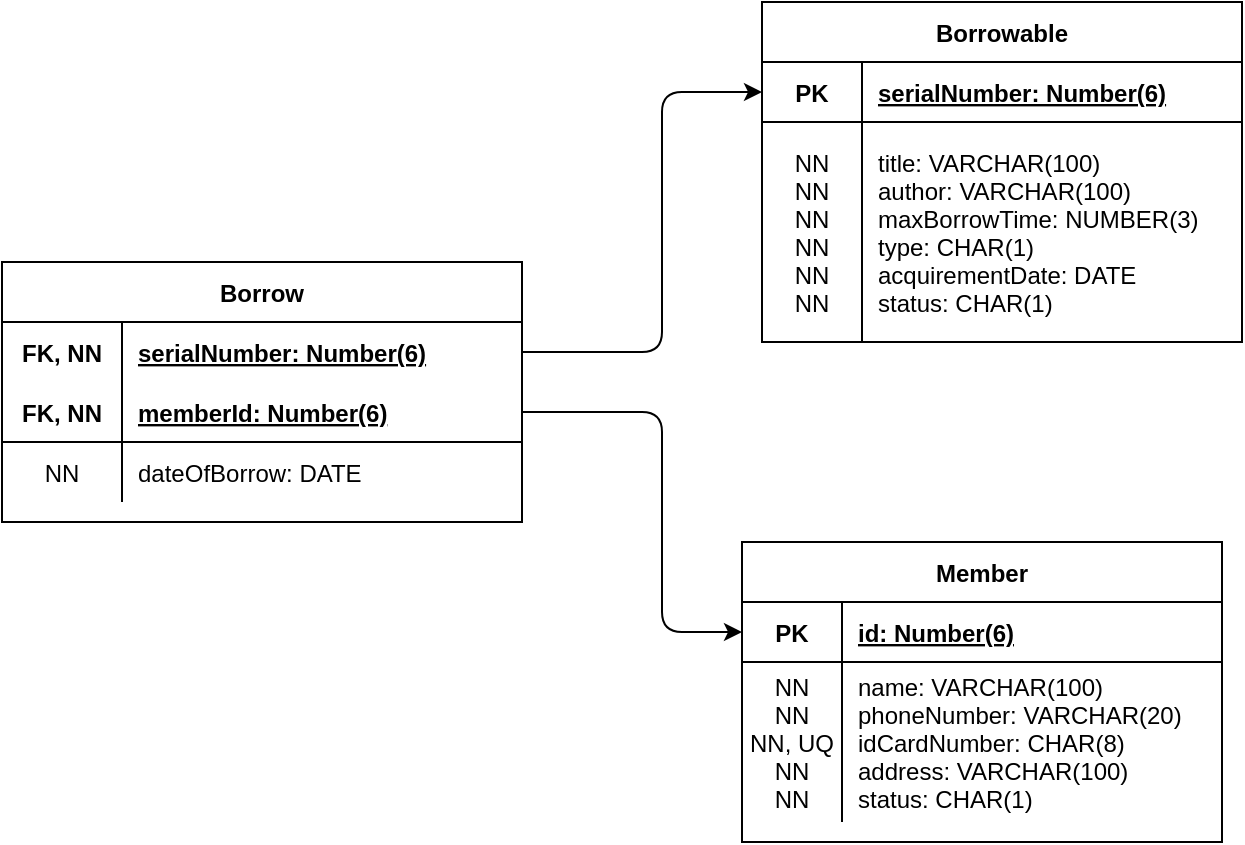 <mxfile version="14.5.1" type="device"><diagram id="2yGChh8mXjAE9LW0SFF5" name="Page-1"><mxGraphModel dx="1102" dy="816" grid="1" gridSize="10" guides="1" tooltips="1" connect="1" arrows="1" fold="1" page="1" pageScale="1" pageWidth="850" pageHeight="1100" math="0" shadow="0"><root><mxCell id="0"/><mxCell id="1" parent="0"/><mxCell id="sb1nyJ5kN8DQmmT56foA-14" value="Borrow" style="shape=table;startSize=30;container=1;collapsible=1;childLayout=tableLayout;fixedRows=1;rowLines=0;fontStyle=1;align=center;resizeLast=1;" parent="1" vertex="1"><mxGeometry x="90" y="380" width="260" height="130" as="geometry"/></mxCell><mxCell id="sb1nyJ5kN8DQmmT56foA-15" value="" style="shape=partialRectangle;collapsible=0;dropTarget=0;pointerEvents=0;fillColor=none;top=0;left=0;bottom=0;right=0;points=[[0,0.5],[1,0.5]];portConstraint=eastwest;" parent="sb1nyJ5kN8DQmmT56foA-14" vertex="1"><mxGeometry y="30" width="260" height="30" as="geometry"/></mxCell><mxCell id="sb1nyJ5kN8DQmmT56foA-16" value="FK, NN" style="shape=partialRectangle;connectable=0;fillColor=none;top=0;left=0;bottom=0;right=0;fontStyle=1;overflow=hidden;" parent="sb1nyJ5kN8DQmmT56foA-15" vertex="1"><mxGeometry width="60" height="30" as="geometry"/></mxCell><mxCell id="sb1nyJ5kN8DQmmT56foA-17" value="serialNumber: Number(6)" style="shape=partialRectangle;connectable=0;fillColor=none;top=0;left=0;bottom=0;right=0;align=left;spacingLeft=6;fontStyle=5;overflow=hidden;" parent="sb1nyJ5kN8DQmmT56foA-15" vertex="1"><mxGeometry x="60" width="200" height="30" as="geometry"/></mxCell><mxCell id="sb1nyJ5kN8DQmmT56foA-18" value="" style="shape=partialRectangle;collapsible=0;dropTarget=0;pointerEvents=0;fillColor=none;top=0;left=0;bottom=1;right=0;points=[[0,0.5],[1,0.5]];portConstraint=eastwest;" parent="sb1nyJ5kN8DQmmT56foA-14" vertex="1"><mxGeometry y="60" width="260" height="30" as="geometry"/></mxCell><mxCell id="sb1nyJ5kN8DQmmT56foA-19" value="FK, NN" style="shape=partialRectangle;connectable=0;fillColor=none;top=0;left=0;bottom=0;right=0;fontStyle=1;overflow=hidden;" parent="sb1nyJ5kN8DQmmT56foA-18" vertex="1"><mxGeometry width="60" height="30" as="geometry"/></mxCell><mxCell id="sb1nyJ5kN8DQmmT56foA-20" value="memberId: Number(6)" style="shape=partialRectangle;connectable=0;fillColor=none;top=0;left=0;bottom=0;right=0;align=left;spacingLeft=6;fontStyle=5;overflow=hidden;" parent="sb1nyJ5kN8DQmmT56foA-18" vertex="1"><mxGeometry x="60" width="200" height="30" as="geometry"/></mxCell><mxCell id="sb1nyJ5kN8DQmmT56foA-21" value="" style="shape=partialRectangle;collapsible=0;dropTarget=0;pointerEvents=0;fillColor=none;top=0;left=0;bottom=0;right=0;points=[[0,0.5],[1,0.5]];portConstraint=eastwest;" parent="sb1nyJ5kN8DQmmT56foA-14" vertex="1"><mxGeometry y="90" width="260" height="30" as="geometry"/></mxCell><mxCell id="sb1nyJ5kN8DQmmT56foA-22" value="NN" style="shape=partialRectangle;connectable=0;fillColor=none;top=0;left=0;bottom=0;right=0;editable=1;overflow=hidden;" parent="sb1nyJ5kN8DQmmT56foA-21" vertex="1"><mxGeometry width="60" height="30" as="geometry"/></mxCell><mxCell id="sb1nyJ5kN8DQmmT56foA-23" value="dateOfBorrow: DATE" style="shape=partialRectangle;connectable=0;fillColor=none;top=0;left=0;bottom=0;right=0;align=left;spacingLeft=6;overflow=hidden;" parent="sb1nyJ5kN8DQmmT56foA-21" vertex="1"><mxGeometry x="60" width="200" height="30" as="geometry"/></mxCell><mxCell id="sb1nyJ5kN8DQmmT56foA-40" value="Member" style="shape=table;startSize=30;container=1;collapsible=1;childLayout=tableLayout;fixedRows=1;rowLines=0;fontStyle=1;align=center;resizeLast=1;" parent="1" vertex="1"><mxGeometry x="460" y="520" width="240" height="150" as="geometry"/></mxCell><mxCell id="sb1nyJ5kN8DQmmT56foA-41" value="" style="shape=partialRectangle;collapsible=0;dropTarget=0;pointerEvents=0;fillColor=none;top=0;left=0;bottom=1;right=0;points=[[0,0.5],[1,0.5]];portConstraint=eastwest;" parent="sb1nyJ5kN8DQmmT56foA-40" vertex="1"><mxGeometry y="30" width="240" height="30" as="geometry"/></mxCell><mxCell id="sb1nyJ5kN8DQmmT56foA-42" value="PK" style="shape=partialRectangle;connectable=0;fillColor=none;top=0;left=0;bottom=0;right=0;fontStyle=1;overflow=hidden;" parent="sb1nyJ5kN8DQmmT56foA-41" vertex="1"><mxGeometry width="50" height="30" as="geometry"/></mxCell><mxCell id="sb1nyJ5kN8DQmmT56foA-43" value="id: Number(6)" style="shape=partialRectangle;connectable=0;fillColor=none;top=0;left=0;bottom=0;right=0;align=left;spacingLeft=6;fontStyle=5;overflow=hidden;" parent="sb1nyJ5kN8DQmmT56foA-41" vertex="1"><mxGeometry x="50" width="190" height="30" as="geometry"/></mxCell><mxCell id="sb1nyJ5kN8DQmmT56foA-47" value="" style="shape=partialRectangle;collapsible=0;dropTarget=0;pointerEvents=0;fillColor=none;top=0;left=0;bottom=0;right=0;points=[[0,0.5],[1,0.5]];portConstraint=eastwest;" parent="sb1nyJ5kN8DQmmT56foA-40" vertex="1"><mxGeometry y="60" width="240" height="80" as="geometry"/></mxCell><mxCell id="sb1nyJ5kN8DQmmT56foA-48" value="NN&#10;NN&#10;NN, UQ&#10;NN&#10;NN" style="shape=partialRectangle;connectable=0;fillColor=none;top=0;left=0;bottom=0;right=0;editable=1;overflow=hidden;" parent="sb1nyJ5kN8DQmmT56foA-47" vertex="1"><mxGeometry width="50" height="80" as="geometry"/></mxCell><mxCell id="sb1nyJ5kN8DQmmT56foA-49" value="name: VARCHAR(100)&#10;phoneNumber: VARCHAR(20)&#10;idCardNumber: CHAR(8)&#10;address: VARCHAR(100)&#10;status: CHAR(1)" style="shape=partialRectangle;connectable=0;fillColor=none;top=0;left=0;bottom=0;right=0;align=left;spacingLeft=6;overflow=hidden;" parent="sb1nyJ5kN8DQmmT56foA-47" vertex="1"><mxGeometry x="50" width="190" height="80" as="geometry"/></mxCell><mxCell id="sb1nyJ5kN8DQmmT56foA-83" value="Borrowable" style="shape=table;startSize=30;container=1;collapsible=1;childLayout=tableLayout;fixedRows=1;rowLines=0;fontStyle=1;align=center;resizeLast=1;" parent="1" vertex="1"><mxGeometry x="470" y="250" width="240" height="170" as="geometry"/></mxCell><mxCell id="sb1nyJ5kN8DQmmT56foA-84" value="" style="shape=partialRectangle;collapsible=0;dropTarget=0;pointerEvents=0;fillColor=none;top=0;left=0;bottom=1;right=0;points=[[0,0.5],[1,0.5]];portConstraint=eastwest;" parent="sb1nyJ5kN8DQmmT56foA-83" vertex="1"><mxGeometry y="30" width="240" height="30" as="geometry"/></mxCell><mxCell id="sb1nyJ5kN8DQmmT56foA-85" value="PK" style="shape=partialRectangle;connectable=0;fillColor=none;top=0;left=0;bottom=0;right=0;fontStyle=1;overflow=hidden;" parent="sb1nyJ5kN8DQmmT56foA-84" vertex="1"><mxGeometry width="50" height="30" as="geometry"/></mxCell><mxCell id="sb1nyJ5kN8DQmmT56foA-86" value="serialNumber: Number(6)" style="shape=partialRectangle;connectable=0;fillColor=none;top=0;left=0;bottom=0;right=0;align=left;spacingLeft=6;fontStyle=5;overflow=hidden;" parent="sb1nyJ5kN8DQmmT56foA-84" vertex="1"><mxGeometry x="50" width="190" height="30" as="geometry"/></mxCell><mxCell id="sb1nyJ5kN8DQmmT56foA-87" value="" style="shape=partialRectangle;collapsible=0;dropTarget=0;pointerEvents=0;fillColor=none;top=0;left=0;bottom=0;right=0;points=[[0,0.5],[1,0.5]];portConstraint=eastwest;" parent="sb1nyJ5kN8DQmmT56foA-83" vertex="1"><mxGeometry y="60" width="240" height="110" as="geometry"/></mxCell><mxCell id="sb1nyJ5kN8DQmmT56foA-88" value="NN&#10;NN&#10;NN&#10;NN&#10;NN&#10;NN" style="shape=partialRectangle;connectable=0;fillColor=none;top=0;left=0;bottom=0;right=0;editable=1;overflow=hidden;" parent="sb1nyJ5kN8DQmmT56foA-87" vertex="1"><mxGeometry width="50" height="110" as="geometry"/></mxCell><mxCell id="sb1nyJ5kN8DQmmT56foA-89" value="title: VARCHAR(100)&#10;author: VARCHAR(100)&#10;maxBorrowTime: NUMBER(3)&#10;type: CHAR(1)&#10;acquirementDate: DATE&#10;status: CHAR(1)" style="shape=partialRectangle;connectable=0;fillColor=none;top=0;left=0;bottom=0;right=0;align=left;spacingLeft=6;overflow=hidden;" parent="sb1nyJ5kN8DQmmT56foA-87" vertex="1"><mxGeometry x="50" width="190" height="110" as="geometry"/></mxCell><mxCell id="sb1nyJ5kN8DQmmT56foA-90" value="" style="endArrow=classic;html=1;exitX=1;exitY=0.5;exitDx=0;exitDy=0;entryX=0;entryY=0.5;entryDx=0;entryDy=0;" parent="1" source="sb1nyJ5kN8DQmmT56foA-15" target="sb1nyJ5kN8DQmmT56foA-84" edge="1"><mxGeometry width="50" height="50" relative="1" as="geometry"><mxPoint x="360" y="510" as="sourcePoint"/><mxPoint x="470" y="325" as="targetPoint"/><Array as="points"><mxPoint x="420" y="425"/><mxPoint x="420" y="295"/></Array></mxGeometry></mxCell><mxCell id="sb1nyJ5kN8DQmmT56foA-91" value="" style="endArrow=classic;html=1;exitX=1;exitY=0.5;exitDx=0;exitDy=0;entryX=0;entryY=0.5;entryDx=0;entryDy=0;" parent="1" source="sb1nyJ5kN8DQmmT56foA-18" target="sb1nyJ5kN8DQmmT56foA-41" edge="1"><mxGeometry width="50" height="50" relative="1" as="geometry"><mxPoint x="370" y="520" as="sourcePoint"/><mxPoint x="420" y="470" as="targetPoint"/><Array as="points"><mxPoint x="420" y="455"/><mxPoint x="420" y="565"/></Array></mxGeometry></mxCell></root></mxGraphModel></diagram></mxfile>